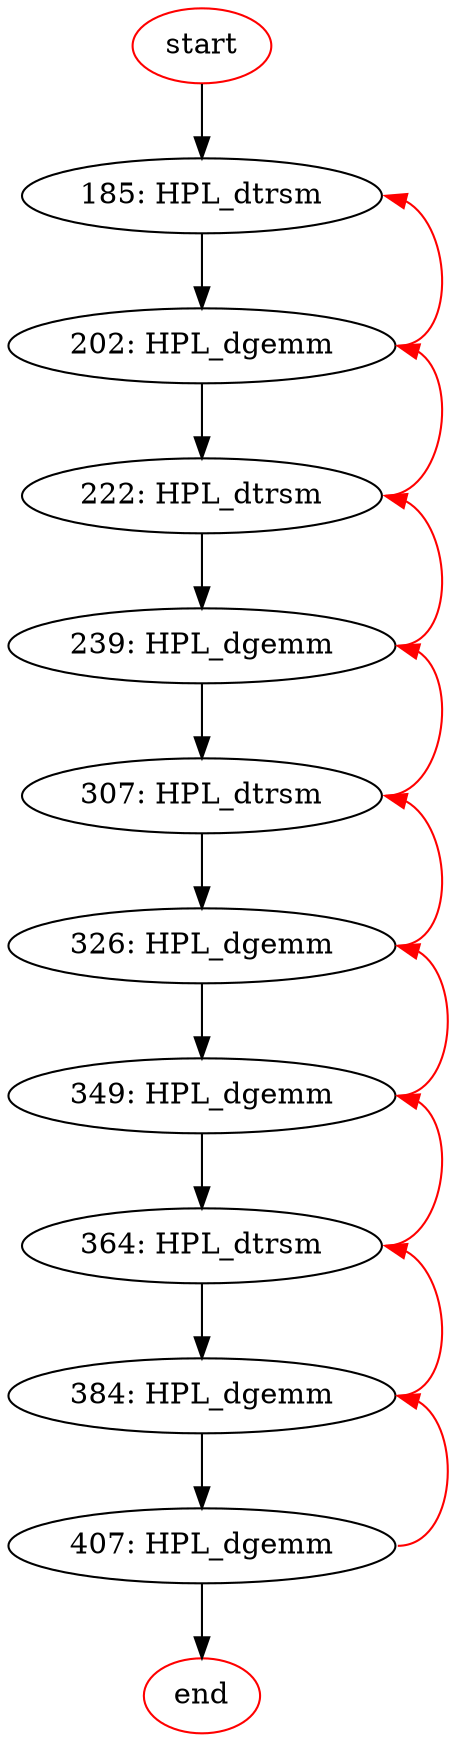 digraph "foo" {
	start[shape=ellipse, label="start", color=red]
	end[shape=ellipse, label="end", color=red]
	n0[shape=ellipse, label="185: HPL_dtrsm\n"]
	n1[shape=ellipse, label="202: HPL_dgemm\n"]
	n2[shape=ellipse, label="222: HPL_dtrsm\n"]
	n3[shape=ellipse, label="239: HPL_dgemm\n"]
	n4[shape=ellipse, label="307: HPL_dtrsm\n"]
	n5[shape=ellipse, label="326: HPL_dgemm\n"]
	n6[shape=ellipse, label="349: HPL_dgemm\n"]
	n7[shape=ellipse, label="364: HPL_dtrsm\n"]
	n8[shape=ellipse, label="384: HPL_dgemm\n"]
	n9[shape=ellipse, label="407: HPL_dgemm\n"]
	n1:e -> n0:e [color=red]
	n2:e -> n1:e [color=red]
	n3:e -> n2:e [color=red]
	n4:e -> n3:e [color=red]
	n5:e -> n4:e [color=red]
	n6:e -> n5:e [color=red]
	n7:e -> n6:e [color=red]
	n8:e -> n7:e [color=red]
	n9:e -> n8:e [color=red]
	start -> n0 [weight=100]
	n0 -> n1 [weight=100]
	n1 -> n2 [weight=100]
	n2 -> n3 [weight=100]
	n3 -> n4 [weight=100]
	n4 -> n5 [weight=100]
	n5 -> n6 [weight=100]
	n6 -> n7 [weight=100]
	n7 -> n8 [weight=100]
	n8 -> n9 [weight=100]
	n9 -> end [weight=100]
}
